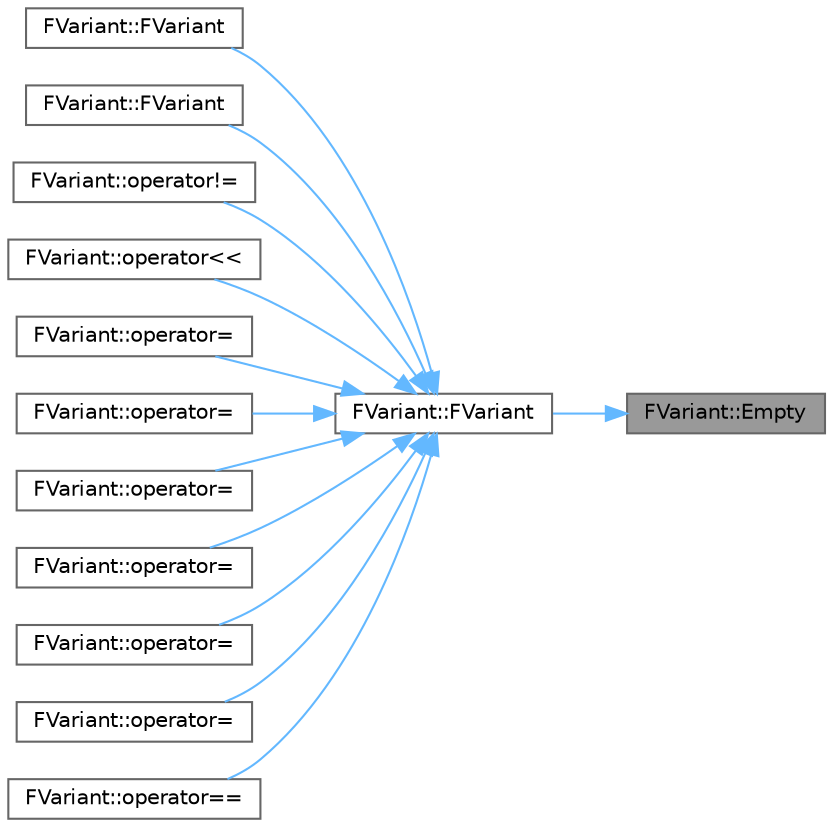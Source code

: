 digraph "FVariant::Empty"
{
 // INTERACTIVE_SVG=YES
 // LATEX_PDF_SIZE
  bgcolor="transparent";
  edge [fontname=Helvetica,fontsize=10,labelfontname=Helvetica,labelfontsize=10];
  node [fontname=Helvetica,fontsize=10,shape=box,height=0.2,width=0.4];
  rankdir="RL";
  Node1 [id="Node000001",label="FVariant::Empty",height=0.2,width=0.4,color="gray40", fillcolor="grey60", style="filled", fontcolor="black",tooltip="Empties the value."];
  Node1 -> Node2 [id="edge1_Node000001_Node000002",dir="back",color="steelblue1",style="solid",tooltip=" "];
  Node2 [id="Node000002",label="FVariant::FVariant",height=0.2,width=0.4,color="grey40", fillcolor="white", style="filled",URL="$d5/d94/classFVariant.html#a18eb5432dea8ab59d5373d6a426c0e6a",tooltip="Default constructor."];
  Node2 -> Node3 [id="edge2_Node000002_Node000003",dir="back",color="steelblue1",style="solid",tooltip=" "];
  Node3 [id="Node000003",label="FVariant::FVariant",height=0.2,width=0.4,color="grey40", fillcolor="white", style="filled",URL="$d5/d94/classFVariant.html#ae31ed6a0be64f5d6beb8870f14829200",tooltip=" "];
  Node2 -> Node4 [id="edge3_Node000002_Node000004",dir="back",color="steelblue1",style="solid",tooltip=" "];
  Node4 [id="Node000004",label="FVariant::FVariant",height=0.2,width=0.4,color="grey40", fillcolor="white", style="filled",URL="$d5/d94/classFVariant.html#a338bb547221f8cfca90b30918dce9ad8",tooltip=" "];
  Node2 -> Node5 [id="edge4_Node000002_Node000005",dir="back",color="steelblue1",style="solid",tooltip=" "];
  Node5 [id="Node000005",label="FVariant::operator!=",height=0.2,width=0.4,color="grey40", fillcolor="white", style="filled",URL="$d5/d94/classFVariant.html#ab97ac63a5b43421be131ed0d88e3d1e9",tooltip="Comparison operator for inequality."];
  Node2 -> Node6 [id="edge5_Node000002_Node000006",dir="back",color="steelblue1",style="solid",tooltip=" "];
  Node6 [id="Node000006",label="FVariant::operator\<\<",height=0.2,width=0.4,color="grey40", fillcolor="white", style="filled",URL="$d5/d94/classFVariant.html#aed040f2d5394bcfd967361b01d68174f",tooltip="Serializes the given variant type from or into the specified archive."];
  Node2 -> Node7 [id="edge6_Node000002_Node000007",dir="back",color="steelblue1",style="solid",tooltip=" "];
  Node7 [id="Node000007",label="FVariant::operator=",height=0.2,width=0.4,color="grey40", fillcolor="white", style="filled",URL="$d5/d94/classFVariant.html#ad06c457ae868bf78ebc881b70ccd6b64",tooltip=" "];
  Node2 -> Node8 [id="edge7_Node000002_Node000008",dir="back",color="steelblue1",style="solid",tooltip=" "];
  Node8 [id="Node000008",label="FVariant::operator=",height=0.2,width=0.4,color="grey40", fillcolor="white", style="filled",URL="$d5/d94/classFVariant.html#a454469d6a483ae9dd0e5650326379fb9",tooltip=" "];
  Node2 -> Node9 [id="edge8_Node000002_Node000009",dir="back",color="steelblue1",style="solid",tooltip=" "];
  Node9 [id="Node000009",label="FVariant::operator=",height=0.2,width=0.4,color="grey40", fillcolor="white", style="filled",URL="$d5/d94/classFVariant.html#af6386e835710a8d3231f875da5674c7a",tooltip="Assignment operator for TCHAR strings."];
  Node2 -> Node10 [id="edge9_Node000002_Node000010",dir="back",color="steelblue1",style="solid",tooltip=" "];
  Node10 [id="Node000010",label="FVariant::operator=",height=0.2,width=0.4,color="grey40", fillcolor="white", style="filled",URL="$d5/d94/classFVariant.html#a9dd5f7b37f4ae3ee0ee4d48430197408",tooltip=" "];
  Node2 -> Node11 [id="edge10_Node000002_Node000011",dir="back",color="steelblue1",style="solid",tooltip=" "];
  Node11 [id="Node000011",label="FVariant::operator=",height=0.2,width=0.4,color="grey40", fillcolor="white", style="filled",URL="$d5/d94/classFVariant.html#a024d3c99e72592fb58b7361ed8a11e8d",tooltip="Assignment operator."];
  Node2 -> Node12 [id="edge11_Node000002_Node000012",dir="back",color="steelblue1",style="solid",tooltip=" "];
  Node12 [id="Node000012",label="FVariant::operator=",height=0.2,width=0.4,color="grey40", fillcolor="white", style="filled",URL="$d5/d94/classFVariant.html#a590d24354d4ab0584b16087bc03b1d29",tooltip="Assignment operator for byte arrays."];
  Node2 -> Node13 [id="edge12_Node000002_Node000013",dir="back",color="steelblue1",style="solid",tooltip=" "];
  Node13 [id="Node000013",label="FVariant::operator==",height=0.2,width=0.4,color="grey40", fillcolor="white", style="filled",URL="$d5/d94/classFVariant.html#aae7f6a22196b5ad62115c733ff470267",tooltip="Comparison operator for equality."];
}
